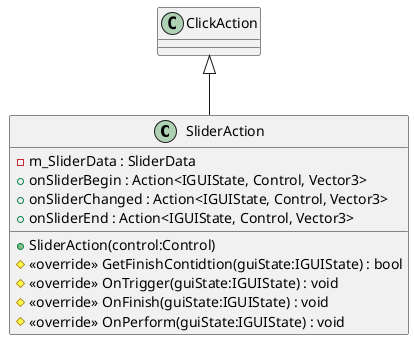 @startuml
class SliderAction {
    - m_SliderData : SliderData
    + onSliderBegin : Action<IGUIState, Control, Vector3>
    + onSliderChanged : Action<IGUIState, Control, Vector3>
    + onSliderEnd : Action<IGUIState, Control, Vector3>
    + SliderAction(control:Control)
    # <<override>> GetFinishContidtion(guiState:IGUIState) : bool
    # <<override>> OnTrigger(guiState:IGUIState) : void
    # <<override>> OnFinish(guiState:IGUIState) : void
    # <<override>> OnPerform(guiState:IGUIState) : void
}
ClickAction <|-- SliderAction
@enduml
